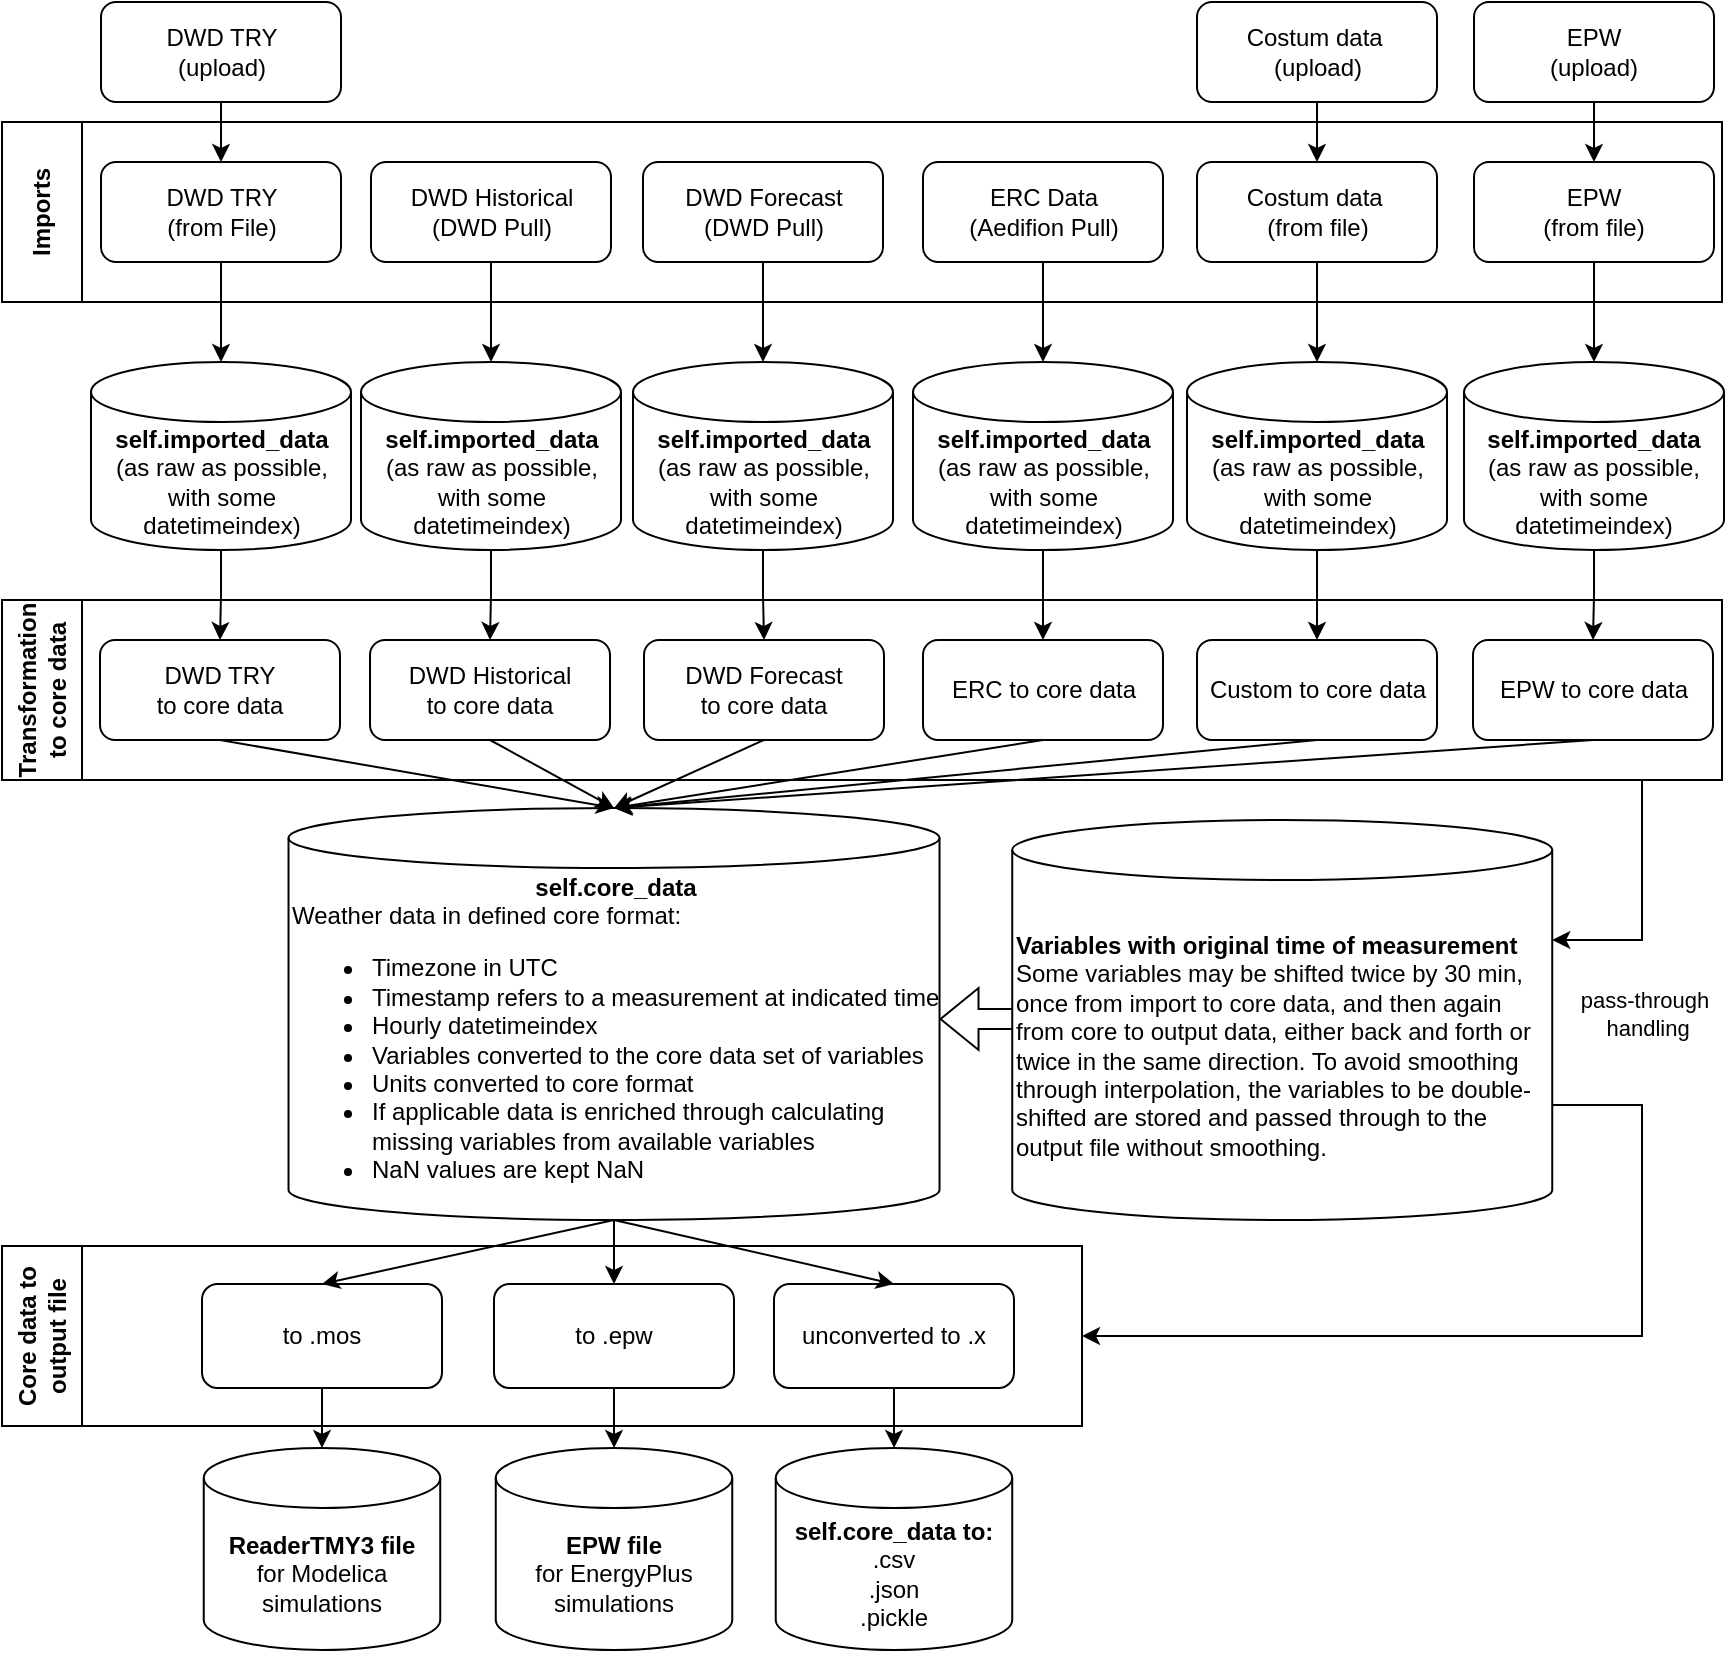 <mxfile version="24.4.0" type="device">
  <diagram id="C5RBs43oDa-KdzZeNtuy" name="Page-1">
    <mxGraphModel dx="1034" dy="1688" grid="1" gridSize="10" guides="1" tooltips="1" connect="1" arrows="1" fold="1" page="1" pageScale="1" pageWidth="827" pageHeight="1169" math="0" shadow="0">
      <root>
        <mxCell id="WIyWlLk6GJQsqaUBKTNV-0" />
        <mxCell id="WIyWlLk6GJQsqaUBKTNV-1" parent="WIyWlLk6GJQsqaUBKTNV-0" />
        <mxCell id="KbH_WFNAOHIMAT9BFTNj-21" value="" style="shape=flexArrow;endArrow=classic;html=1;rounded=0;exitX=0;exitY=0.5;exitDx=0;exitDy=0;exitPerimeter=0;" parent="WIyWlLk6GJQsqaUBKTNV-1" edge="1">
          <mxGeometry width="50" height="50" relative="1" as="geometry">
            <mxPoint x="646.26" y="339.5" as="sourcePoint" />
            <mxPoint x="588.76" y="339.5" as="targetPoint" />
          </mxGeometry>
        </mxCell>
        <mxCell id="tn6FGIf0n3ZcMdlyqICX-29" value="" style="edgeStyle=orthogonalEdgeStyle;rounded=0;orthogonalLoop=1;jettySize=auto;html=1;" parent="WIyWlLk6GJQsqaUBKTNV-1" source="WIyWlLk6GJQsqaUBKTNV-3" target="tn6FGIf0n3ZcMdlyqICX-14" edge="1">
          <mxGeometry relative="1" as="geometry" />
        </mxCell>
        <mxCell id="WIyWlLk6GJQsqaUBKTNV-3" value="DWD Forecast&lt;br&gt;(DWD Pull)" style="rounded=1;whiteSpace=wrap;html=1;fontSize=12;glass=0;strokeWidth=1;shadow=0;" parent="WIyWlLk6GJQsqaUBKTNV-1" vertex="1">
          <mxGeometry x="440.5" y="-89" width="120" height="50" as="geometry" />
        </mxCell>
        <mxCell id="WIyWlLk6GJQsqaUBKTNV-7" value="&lt;div style=&quot;text-align: center;&quot;&gt;&lt;b style=&quot;background-color: initial; border-color: var(--border-color);&quot;&gt;&lt;br&gt;&lt;/b&gt;&lt;/div&gt;&lt;div style=&quot;text-align: center;&quot;&gt;&lt;b style=&quot;background-color: initial; border-color: var(--border-color);&quot;&gt;self.core_data&lt;/b&gt;&lt;/div&gt;Weather data in defined core format:&lt;br&gt;&lt;ul&gt;&lt;li&gt;Timezone in UTC&lt;/li&gt;&lt;li&gt;Timestamp refers to a measurement at indicated time&lt;/li&gt;&lt;li&gt;Hourly datetimeindex&amp;nbsp;&lt;/li&gt;&lt;li&gt;Variables converted to the core data set of variables&lt;/li&gt;&lt;li&gt;Units converted to core format&lt;/li&gt;&lt;li&gt;If applicable data is enriched through calculating missing variables from available variables&lt;/li&gt;&lt;li&gt;&lt;span style=&quot;background-color: initial;&quot;&gt;NaN values are kept NaN&lt;/span&gt;&lt;/li&gt;&lt;/ul&gt;&lt;div&gt;&amp;nbsp;&lt;/div&gt;" style="shape=cylinder3;whiteSpace=wrap;html=1;boundedLbl=1;backgroundOutline=1;size=15;align=left;" parent="WIyWlLk6GJQsqaUBKTNV-1" vertex="1">
          <mxGeometry x="263.26" y="234" width="325.5" height="206" as="geometry" />
        </mxCell>
        <mxCell id="tn6FGIf0n3ZcMdlyqICX-28" value="" style="edgeStyle=orthogonalEdgeStyle;rounded=0;orthogonalLoop=1;jettySize=auto;html=1;" parent="WIyWlLk6GJQsqaUBKTNV-1" source="_qvap0C31M7JRtb-dRH6-0" target="tn6FGIf0n3ZcMdlyqICX-13" edge="1">
          <mxGeometry relative="1" as="geometry" />
        </mxCell>
        <mxCell id="_qvap0C31M7JRtb-dRH6-0" value="DWD Historical&lt;br&gt;(DWD Pull)" style="rounded=1;whiteSpace=wrap;html=1;fontSize=12;glass=0;strokeWidth=1;shadow=0;" parent="WIyWlLk6GJQsqaUBKTNV-1" vertex="1">
          <mxGeometry x="304.5" y="-89" width="120" height="50" as="geometry" />
        </mxCell>
        <mxCell id="tn6FGIf0n3ZcMdlyqICX-27" value="" style="edgeStyle=orthogonalEdgeStyle;rounded=0;orthogonalLoop=1;jettySize=auto;html=1;" parent="WIyWlLk6GJQsqaUBKTNV-1" source="_qvap0C31M7JRtb-dRH6-3" target="tn6FGIf0n3ZcMdlyqICX-2" edge="1">
          <mxGeometry relative="1" as="geometry" />
        </mxCell>
        <mxCell id="_qvap0C31M7JRtb-dRH6-3" value="DWD TRY&lt;br&gt;(from File)" style="rounded=1;whiteSpace=wrap;html=1;fontSize=12;glass=0;strokeWidth=1;shadow=0;" parent="WIyWlLk6GJQsqaUBKTNV-1" vertex="1">
          <mxGeometry x="169.5" y="-89" width="120" height="50" as="geometry" />
        </mxCell>
        <mxCell id="tn6FGIf0n3ZcMdlyqICX-30" value="" style="edgeStyle=orthogonalEdgeStyle;rounded=0;orthogonalLoop=1;jettySize=auto;html=1;" parent="WIyWlLk6GJQsqaUBKTNV-1" source="_qvap0C31M7JRtb-dRH6-4" target="tn6FGIf0n3ZcMdlyqICX-15" edge="1">
          <mxGeometry relative="1" as="geometry" />
        </mxCell>
        <mxCell id="_qvap0C31M7JRtb-dRH6-4" value="ERC Data&lt;br&gt;(Aedifion Pull)" style="rounded=1;whiteSpace=wrap;html=1;fontSize=12;glass=0;strokeWidth=1;shadow=0;" parent="WIyWlLk6GJQsqaUBKTNV-1" vertex="1">
          <mxGeometry x="580.5" y="-89" width="120" height="50" as="geometry" />
        </mxCell>
        <mxCell id="tn6FGIf0n3ZcMdlyqICX-31" value="" style="edgeStyle=orthogonalEdgeStyle;rounded=0;orthogonalLoop=1;jettySize=auto;html=1;entryX=0.5;entryY=0;entryDx=0;entryDy=0;entryPerimeter=0;" parent="WIyWlLk6GJQsqaUBKTNV-1" source="_qvap0C31M7JRtb-dRH6-5" target="tn6FGIf0n3ZcMdlyqICX-16" edge="1">
          <mxGeometry relative="1" as="geometry" />
        </mxCell>
        <mxCell id="_qvap0C31M7JRtb-dRH6-5" value="Costum data&amp;nbsp;&lt;br&gt;(from file)" style="rounded=1;whiteSpace=wrap;html=1;fontSize=12;glass=0;strokeWidth=1;shadow=0;" parent="WIyWlLk6GJQsqaUBKTNV-1" vertex="1">
          <mxGeometry x="717.5" y="-89" width="120" height="50" as="geometry" />
        </mxCell>
        <mxCell id="tn6FGIf0n3ZcMdlyqICX-9" style="edgeStyle=orthogonalEdgeStyle;rounded=0;orthogonalLoop=1;jettySize=auto;html=1;exitX=0.5;exitY=1;exitDx=0;exitDy=0;entryX=0.5;entryY=0;entryDx=0;entryDy=0;entryPerimeter=0;" parent="WIyWlLk6GJQsqaUBKTNV-1" source="_qvap0C31M7JRtb-dRH6-6" target="tn6FGIf0n3ZcMdlyqICX-4" edge="1">
          <mxGeometry relative="1" as="geometry" />
        </mxCell>
        <mxCell id="_qvap0C31M7JRtb-dRH6-6" value="to .mos" style="rounded=1;whiteSpace=wrap;html=1;fontSize=12;glass=0;strokeWidth=1;shadow=0;" parent="WIyWlLk6GJQsqaUBKTNV-1" vertex="1">
          <mxGeometry x="220" y="472" width="120" height="52" as="geometry" />
        </mxCell>
        <mxCell id="tn6FGIf0n3ZcMdlyqICX-11" value="" style="edgeStyle=orthogonalEdgeStyle;rounded=0;orthogonalLoop=1;jettySize=auto;html=1;" parent="WIyWlLk6GJQsqaUBKTNV-1" source="_qvap0C31M7JRtb-dRH6-7" target="tn6FGIf0n3ZcMdlyqICX-6" edge="1">
          <mxGeometry relative="1" as="geometry" />
        </mxCell>
        <mxCell id="_qvap0C31M7JRtb-dRH6-7" value="unconverted to .x" style="rounded=1;whiteSpace=wrap;html=1;fontSize=12;glass=0;strokeWidth=1;shadow=0;" parent="WIyWlLk6GJQsqaUBKTNV-1" vertex="1">
          <mxGeometry x="506" y="472" width="120" height="52" as="geometry" />
        </mxCell>
        <mxCell id="tn6FGIf0n3ZcMdlyqICX-10" style="edgeStyle=orthogonalEdgeStyle;rounded=0;orthogonalLoop=1;jettySize=auto;html=1;exitX=0.5;exitY=1;exitDx=0;exitDy=0;" parent="WIyWlLk6GJQsqaUBKTNV-1" source="_qvap0C31M7JRtb-dRH6-8" target="tn6FGIf0n3ZcMdlyqICX-5" edge="1">
          <mxGeometry relative="1" as="geometry" />
        </mxCell>
        <mxCell id="_qvap0C31M7JRtb-dRH6-8" value="to .epw" style="rounded=1;whiteSpace=wrap;html=1;fontSize=12;glass=0;strokeWidth=1;shadow=0;" parent="WIyWlLk6GJQsqaUBKTNV-1" vertex="1">
          <mxGeometry x="366" y="472" width="120" height="52" as="geometry" />
        </mxCell>
        <mxCell id="_qvap0C31M7JRtb-dRH6-10" value="" style="endArrow=classic;html=1;rounded=0;exitX=0.5;exitY=1;exitDx=0;exitDy=0;entryX=0.5;entryY=0;entryDx=0;entryDy=0;" parent="WIyWlLk6GJQsqaUBKTNV-1" source="WIyWlLk6GJQsqaUBKTNV-7" target="_qvap0C31M7JRtb-dRH6-6" edge="1">
          <mxGeometry width="50" height="50" relative="1" as="geometry">
            <mxPoint x="560" y="468" as="sourcePoint" />
            <mxPoint x="610" y="418" as="targetPoint" />
          </mxGeometry>
        </mxCell>
        <mxCell id="_qvap0C31M7JRtb-dRH6-11" value="" style="endArrow=classic;html=1;rounded=0;exitX=0.5;exitY=1;exitDx=0;exitDy=0;entryX=0.5;entryY=0;entryDx=0;entryDy=0;" parent="WIyWlLk6GJQsqaUBKTNV-1" source="WIyWlLk6GJQsqaUBKTNV-7" target="_qvap0C31M7JRtb-dRH6-8" edge="1">
          <mxGeometry width="50" height="50" relative="1" as="geometry">
            <mxPoint x="501" y="438" as="sourcePoint" />
            <mxPoint x="290" y="498" as="targetPoint" />
          </mxGeometry>
        </mxCell>
        <mxCell id="_qvap0C31M7JRtb-dRH6-12" value="" style="endArrow=classic;html=1;rounded=0;exitX=0.5;exitY=1;exitDx=0;exitDy=0;entryX=0.5;entryY=0;entryDx=0;entryDy=0;" parent="WIyWlLk6GJQsqaUBKTNV-1" source="WIyWlLk6GJQsqaUBKTNV-7" target="_qvap0C31M7JRtb-dRH6-7" edge="1">
          <mxGeometry width="50" height="50" relative="1" as="geometry">
            <mxPoint x="501" y="438" as="sourcePoint" />
            <mxPoint x="436" y="498" as="targetPoint" />
          </mxGeometry>
        </mxCell>
        <mxCell id="tn6FGIf0n3ZcMdlyqICX-43" style="edgeStyle=orthogonalEdgeStyle;rounded=0;orthogonalLoop=1;jettySize=auto;html=1;exitX=0.5;exitY=1;exitDx=0;exitDy=0;entryX=0.5;entryY=0;entryDx=0;entryDy=0;" parent="WIyWlLk6GJQsqaUBKTNV-1" source="tn6FGIf0n3ZcMdlyqICX-0" target="_qvap0C31M7JRtb-dRH6-3" edge="1">
          <mxGeometry relative="1" as="geometry" />
        </mxCell>
        <mxCell id="tn6FGIf0n3ZcMdlyqICX-0" value="DWD TRY&lt;br&gt;(upload)" style="rounded=1;whiteSpace=wrap;html=1;fontSize=12;glass=0;strokeWidth=1;shadow=0;" parent="WIyWlLk6GJQsqaUBKTNV-1" vertex="1">
          <mxGeometry x="169.5" y="-169" width="120" height="50" as="geometry" />
        </mxCell>
        <mxCell id="tn6FGIf0n3ZcMdlyqICX-44" value="" style="edgeStyle=orthogonalEdgeStyle;rounded=0;orthogonalLoop=1;jettySize=auto;html=1;" parent="WIyWlLk6GJQsqaUBKTNV-1" source="tn6FGIf0n3ZcMdlyqICX-1" target="_qvap0C31M7JRtb-dRH6-5" edge="1">
          <mxGeometry relative="1" as="geometry" />
        </mxCell>
        <mxCell id="tn6FGIf0n3ZcMdlyqICX-1" value="Costum data&amp;nbsp;&lt;br&gt;(upload)" style="rounded=1;whiteSpace=wrap;html=1;fontSize=12;glass=0;strokeWidth=1;shadow=0;" parent="WIyWlLk6GJQsqaUBKTNV-1" vertex="1">
          <mxGeometry x="717.5" y="-169" width="120" height="50" as="geometry" />
        </mxCell>
        <mxCell id="tn6FGIf0n3ZcMdlyqICX-32" value="" style="edgeStyle=orthogonalEdgeStyle;rounded=0;orthogonalLoop=1;jettySize=auto;html=1;" parent="WIyWlLk6GJQsqaUBKTNV-1" source="tn6FGIf0n3ZcMdlyqICX-2" target="tn6FGIf0n3ZcMdlyqICX-19" edge="1">
          <mxGeometry relative="1" as="geometry" />
        </mxCell>
        <mxCell id="tn6FGIf0n3ZcMdlyqICX-2" value="&lt;b&gt;self.imported_data&lt;/b&gt;&lt;br&gt;(as raw as possible, with some datetimeindex)" style="shape=cylinder3;whiteSpace=wrap;html=1;boundedLbl=1;backgroundOutline=1;size=15;" parent="WIyWlLk6GJQsqaUBKTNV-1" vertex="1">
          <mxGeometry x="164.5" y="11" width="130" height="94" as="geometry" />
        </mxCell>
        <mxCell id="tn6FGIf0n3ZcMdlyqICX-4" value="&lt;b&gt;ReaderTMY3 file&lt;br&gt;&lt;/b&gt;for Modelica simulations" style="shape=cylinder3;whiteSpace=wrap;html=1;boundedLbl=1;backgroundOutline=1;size=15;" parent="WIyWlLk6GJQsqaUBKTNV-1" vertex="1">
          <mxGeometry x="220.87" y="554" width="118.25" height="101" as="geometry" />
        </mxCell>
        <mxCell id="tn6FGIf0n3ZcMdlyqICX-5" value="&lt;b&gt;EPW file&lt;br&gt;&lt;/b&gt;for EnergyPlus simulations&lt;b&gt;&lt;br&gt;&lt;/b&gt;" style="shape=cylinder3;whiteSpace=wrap;html=1;boundedLbl=1;backgroundOutline=1;size=15;" parent="WIyWlLk6GJQsqaUBKTNV-1" vertex="1">
          <mxGeometry x="366.88" y="554" width="118.25" height="101" as="geometry" />
        </mxCell>
        <mxCell id="tn6FGIf0n3ZcMdlyqICX-6" value="&lt;b&gt;self.core_data to:&lt;br&gt;&lt;/b&gt;.csv&lt;br&gt;.json&lt;br&gt;.pickle&lt;b&gt;&lt;br&gt;&lt;/b&gt;" style="shape=cylinder3;whiteSpace=wrap;html=1;boundedLbl=1;backgroundOutline=1;size=15;" parent="WIyWlLk6GJQsqaUBKTNV-1" vertex="1">
          <mxGeometry x="506.87" y="554" width="118.25" height="101" as="geometry" />
        </mxCell>
        <mxCell id="tn6FGIf0n3ZcMdlyqICX-33" value="" style="edgeStyle=orthogonalEdgeStyle;rounded=0;orthogonalLoop=1;jettySize=auto;html=1;" parent="WIyWlLk6GJQsqaUBKTNV-1" source="tn6FGIf0n3ZcMdlyqICX-13" target="tn6FGIf0n3ZcMdlyqICX-18" edge="1">
          <mxGeometry relative="1" as="geometry" />
        </mxCell>
        <mxCell id="tn6FGIf0n3ZcMdlyqICX-13" value="&lt;b&gt;self.imported_data&lt;/b&gt;&lt;br&gt;(as raw as possible, with some datetimeindex)" style="shape=cylinder3;whiteSpace=wrap;html=1;boundedLbl=1;backgroundOutline=1;size=15;" parent="WIyWlLk6GJQsqaUBKTNV-1" vertex="1">
          <mxGeometry x="299.5" y="11" width="130" height="94" as="geometry" />
        </mxCell>
        <mxCell id="tn6FGIf0n3ZcMdlyqICX-34" value="" style="edgeStyle=orthogonalEdgeStyle;rounded=0;orthogonalLoop=1;jettySize=auto;html=1;" parent="WIyWlLk6GJQsqaUBKTNV-1" source="tn6FGIf0n3ZcMdlyqICX-14" target="tn6FGIf0n3ZcMdlyqICX-17" edge="1">
          <mxGeometry relative="1" as="geometry" />
        </mxCell>
        <mxCell id="tn6FGIf0n3ZcMdlyqICX-14" value="&lt;b&gt;self.imported_data&lt;/b&gt;&lt;br&gt;(as raw as possible, with some datetimeindex)" style="shape=cylinder3;whiteSpace=wrap;html=1;boundedLbl=1;backgroundOutline=1;size=15;" parent="WIyWlLk6GJQsqaUBKTNV-1" vertex="1">
          <mxGeometry x="435.5" y="11" width="130" height="94" as="geometry" />
        </mxCell>
        <mxCell id="tn6FGIf0n3ZcMdlyqICX-35" value="" style="edgeStyle=orthogonalEdgeStyle;rounded=0;orthogonalLoop=1;jettySize=auto;html=1;" parent="WIyWlLk6GJQsqaUBKTNV-1" source="tn6FGIf0n3ZcMdlyqICX-15" target="tn6FGIf0n3ZcMdlyqICX-20" edge="1">
          <mxGeometry relative="1" as="geometry" />
        </mxCell>
        <mxCell id="tn6FGIf0n3ZcMdlyqICX-15" value="&lt;b&gt;self.imported_data&lt;/b&gt;&lt;br&gt;(as raw as possible, with some datetimeindex)" style="shape=cylinder3;whiteSpace=wrap;html=1;boundedLbl=1;backgroundOutline=1;size=15;" parent="WIyWlLk6GJQsqaUBKTNV-1" vertex="1">
          <mxGeometry x="575.5" y="11" width="130" height="94" as="geometry" />
        </mxCell>
        <mxCell id="tn6FGIf0n3ZcMdlyqICX-16" value="&lt;b&gt;self.imported_data&lt;/b&gt;&lt;br&gt;(as raw as possible, with some datetimeindex)" style="shape=cylinder3;whiteSpace=wrap;html=1;boundedLbl=1;backgroundOutline=1;size=15;" parent="WIyWlLk6GJQsqaUBKTNV-1" vertex="1">
          <mxGeometry x="712.5" y="11" width="130" height="94" as="geometry" />
        </mxCell>
        <mxCell id="tn6FGIf0n3ZcMdlyqICX-17" value="DWD Forecast&lt;br&gt;to core data" style="rounded=1;whiteSpace=wrap;html=1;fontSize=12;glass=0;strokeWidth=1;shadow=0;" parent="WIyWlLk6GJQsqaUBKTNV-1" vertex="1">
          <mxGeometry x="441" y="150" width="120" height="50" as="geometry" />
        </mxCell>
        <mxCell id="tn6FGIf0n3ZcMdlyqICX-18" value="DWD Historical&lt;br&gt;to core data" style="rounded=1;whiteSpace=wrap;html=1;fontSize=12;glass=0;strokeWidth=1;shadow=0;" parent="WIyWlLk6GJQsqaUBKTNV-1" vertex="1">
          <mxGeometry x="304" y="150" width="120" height="50" as="geometry" />
        </mxCell>
        <mxCell id="tn6FGIf0n3ZcMdlyqICX-19" value="DWD TRY&lt;br&gt;to core data" style="rounded=1;whiteSpace=wrap;html=1;fontSize=12;glass=0;strokeWidth=1;shadow=0;" parent="WIyWlLk6GJQsqaUBKTNV-1" vertex="1">
          <mxGeometry x="169" y="150" width="120" height="50" as="geometry" />
        </mxCell>
        <mxCell id="tn6FGIf0n3ZcMdlyqICX-20" value="ERC to core data" style="rounded=1;whiteSpace=wrap;html=1;fontSize=12;glass=0;strokeWidth=1;shadow=0;" parent="WIyWlLk6GJQsqaUBKTNV-1" vertex="1">
          <mxGeometry x="580.5" y="150" width="120" height="50" as="geometry" />
        </mxCell>
        <mxCell id="tn6FGIf0n3ZcMdlyqICX-23" value="Imports" style="swimlane;horizontal=0;whiteSpace=wrap;html=1;startSize=40;" parent="WIyWlLk6GJQsqaUBKTNV-1" vertex="1">
          <mxGeometry x="120" y="-109" width="860" height="90" as="geometry" />
        </mxCell>
        <mxCell id="KbH_WFNAOHIMAT9BFTNj-16" style="edgeStyle=orthogonalEdgeStyle;rounded=0;orthogonalLoop=1;jettySize=auto;html=1;entryX=1;entryY=0;entryDx=0;entryDy=60;entryPerimeter=0;" parent="WIyWlLk6GJQsqaUBKTNV-1" target="KbH_WFNAOHIMAT9BFTNj-13" edge="1">
          <mxGeometry relative="1" as="geometry">
            <mxPoint x="940" y="230" as="targetPoint" />
            <Array as="points">
              <mxPoint x="940" y="220" />
              <mxPoint x="940" y="300" />
            </Array>
            <mxPoint x="950" y="220" as="sourcePoint" />
          </mxGeometry>
        </mxCell>
        <mxCell id="KbH_WFNAOHIMAT9BFTNj-20" value="pass-through&lt;br&gt;&amp;nbsp;handling" style="edgeLabel;html=1;align=center;verticalAlign=middle;resizable=0;points=[];" parent="KbH_WFNAOHIMAT9BFTNj-16" vertex="1" connectable="0">
          <mxGeometry x="0.505" y="3" relative="1" as="geometry">
            <mxPoint x="12" y="34" as="offset" />
          </mxGeometry>
        </mxCell>
        <mxCell id="tn6FGIf0n3ZcMdlyqICX-25" value="Transformation &lt;br&gt;to core data" style="swimlane;horizontal=0;whiteSpace=wrap;html=1;startSize=40;" parent="WIyWlLk6GJQsqaUBKTNV-1" vertex="1">
          <mxGeometry x="120" y="130" width="860" height="90" as="geometry" />
        </mxCell>
        <mxCell id="KbH_WFNAOHIMAT9BFTNj-10" value="Custom to core data" style="rounded=1;whiteSpace=wrap;html=1;fontSize=12;glass=0;strokeWidth=1;shadow=0;" parent="tn6FGIf0n3ZcMdlyqICX-25" vertex="1">
          <mxGeometry x="597.5" y="20" width="120" height="50" as="geometry" />
        </mxCell>
        <mxCell id="tn6FGIf0n3ZcMdlyqICX-26" value="Core data to&lt;br&gt;output file" style="swimlane;horizontal=0;whiteSpace=wrap;html=1;startSize=40;" parent="WIyWlLk6GJQsqaUBKTNV-1" vertex="1">
          <mxGeometry x="120" y="453" width="540" height="90" as="geometry" />
        </mxCell>
        <mxCell id="KbH_WFNAOHIMAT9BFTNj-0" value="" style="edgeStyle=orthogonalEdgeStyle;rounded=0;orthogonalLoop=1;jettySize=auto;html=1;" parent="WIyWlLk6GJQsqaUBKTNV-1" source="KbH_WFNAOHIMAT9BFTNj-1" target="KbH_WFNAOHIMAT9BFTNj-5" edge="1">
          <mxGeometry relative="1" as="geometry" />
        </mxCell>
        <mxCell id="KbH_WFNAOHIMAT9BFTNj-1" value="EPW&lt;br&gt;(from file)" style="rounded=1;whiteSpace=wrap;html=1;fontSize=12;glass=0;strokeWidth=1;shadow=0;" parent="WIyWlLk6GJQsqaUBKTNV-1" vertex="1">
          <mxGeometry x="856" y="-89" width="120" height="50" as="geometry" />
        </mxCell>
        <mxCell id="KbH_WFNAOHIMAT9BFTNj-2" style="edgeStyle=orthogonalEdgeStyle;rounded=0;orthogonalLoop=1;jettySize=auto;html=1;exitX=0.5;exitY=1;exitDx=0;exitDy=0;entryX=0.5;entryY=0;entryDx=0;entryDy=0;" parent="WIyWlLk6GJQsqaUBKTNV-1" source="KbH_WFNAOHIMAT9BFTNj-3" target="KbH_WFNAOHIMAT9BFTNj-1" edge="1">
          <mxGeometry relative="1" as="geometry" />
        </mxCell>
        <mxCell id="KbH_WFNAOHIMAT9BFTNj-3" value="EPW&lt;br&gt;(upload)" style="rounded=1;whiteSpace=wrap;html=1;fontSize=12;glass=0;strokeWidth=1;shadow=0;" parent="WIyWlLk6GJQsqaUBKTNV-1" vertex="1">
          <mxGeometry x="856" y="-169" width="120" height="50" as="geometry" />
        </mxCell>
        <mxCell id="KbH_WFNAOHIMAT9BFTNj-4" value="" style="edgeStyle=orthogonalEdgeStyle;rounded=0;orthogonalLoop=1;jettySize=auto;html=1;" parent="WIyWlLk6GJQsqaUBKTNV-1" source="KbH_WFNAOHIMAT9BFTNj-5" target="KbH_WFNAOHIMAT9BFTNj-6" edge="1">
          <mxGeometry relative="1" as="geometry" />
        </mxCell>
        <mxCell id="KbH_WFNAOHIMAT9BFTNj-5" value="&lt;b&gt;self.imported_data&lt;/b&gt;&lt;br&gt;(as raw as possible, with some datetimeindex)" style="shape=cylinder3;whiteSpace=wrap;html=1;boundedLbl=1;backgroundOutline=1;size=15;" parent="WIyWlLk6GJQsqaUBKTNV-1" vertex="1">
          <mxGeometry x="851" y="11" width="130" height="94" as="geometry" />
        </mxCell>
        <mxCell id="KbH_WFNAOHIMAT9BFTNj-6" value="EPW to core data" style="rounded=1;whiteSpace=wrap;html=1;fontSize=12;glass=0;strokeWidth=1;shadow=0;" parent="WIyWlLk6GJQsqaUBKTNV-1" vertex="1">
          <mxGeometry x="855.5" y="150" width="120" height="50" as="geometry" />
        </mxCell>
        <mxCell id="KbH_WFNAOHIMAT9BFTNj-17" style="edgeStyle=orthogonalEdgeStyle;rounded=0;orthogonalLoop=1;jettySize=auto;html=1;exitX=1;exitY=0;exitDx=0;exitDy=142.5;exitPerimeter=0;entryX=1;entryY=0.5;entryDx=0;entryDy=0;" parent="WIyWlLk6GJQsqaUBKTNV-1" source="KbH_WFNAOHIMAT9BFTNj-13" target="tn6FGIf0n3ZcMdlyqICX-26" edge="1">
          <mxGeometry relative="1" as="geometry">
            <Array as="points">
              <mxPoint x="940" y="382" />
              <mxPoint x="940" y="498" />
            </Array>
          </mxGeometry>
        </mxCell>
        <mxCell id="KbH_WFNAOHIMAT9BFTNj-13" value="&lt;b&gt;Variables with original time of measurement&lt;/b&gt;&lt;br&gt;Some variables may be shifted twice by 30 min, once from import to core data, and then again from core to output data, either back and forth or twice in the same direction. To avoid smoothing through interpolation, the variables to be double-shifted are stored and passed through to the output file without smoothing.&amp;nbsp;" style="shape=cylinder3;whiteSpace=wrap;html=1;boundedLbl=1;backgroundOutline=1;size=15;align=left;" parent="WIyWlLk6GJQsqaUBKTNV-1" vertex="1">
          <mxGeometry x="625.12" y="240" width="270" height="200" as="geometry" />
        </mxCell>
        <mxCell id="speNVgc6wiBZaAI2S3co-0" value="" style="endArrow=classic;html=1;rounded=0;exitX=0.5;exitY=1;exitDx=0;exitDy=0;entryX=0.5;entryY=0;entryDx=0;entryDy=0;entryPerimeter=0;" parent="WIyWlLk6GJQsqaUBKTNV-1" source="tn6FGIf0n3ZcMdlyqICX-19" target="WIyWlLk6GJQsqaUBKTNV-7" edge="1">
          <mxGeometry width="50" height="50" relative="1" as="geometry">
            <mxPoint x="420" y="310" as="sourcePoint" />
            <mxPoint x="470" y="260" as="targetPoint" />
          </mxGeometry>
        </mxCell>
        <mxCell id="speNVgc6wiBZaAI2S3co-1" value="" style="endArrow=classic;html=1;rounded=0;exitX=0.5;exitY=1;exitDx=0;exitDy=0;entryX=0.5;entryY=0;entryDx=0;entryDy=0;entryPerimeter=0;" parent="WIyWlLk6GJQsqaUBKTNV-1" source="tn6FGIf0n3ZcMdlyqICX-18" target="WIyWlLk6GJQsqaUBKTNV-7" edge="1">
          <mxGeometry width="50" height="50" relative="1" as="geometry">
            <mxPoint x="239" y="210" as="sourcePoint" />
            <mxPoint x="503" y="244" as="targetPoint" />
          </mxGeometry>
        </mxCell>
        <mxCell id="speNVgc6wiBZaAI2S3co-2" value="" style="endArrow=classic;html=1;rounded=0;exitX=0.5;exitY=1;exitDx=0;exitDy=0;entryX=0.5;entryY=0;entryDx=0;entryDy=0;entryPerimeter=0;" parent="WIyWlLk6GJQsqaUBKTNV-1" source="tn6FGIf0n3ZcMdlyqICX-17" target="WIyWlLk6GJQsqaUBKTNV-7" edge="1">
          <mxGeometry width="50" height="50" relative="1" as="geometry">
            <mxPoint x="249" y="220" as="sourcePoint" />
            <mxPoint x="490" y="230" as="targetPoint" />
          </mxGeometry>
        </mxCell>
        <mxCell id="speNVgc6wiBZaAI2S3co-3" value="" style="endArrow=classic;html=1;rounded=0;exitX=0.5;exitY=1;exitDx=0;exitDy=0;entryX=0.5;entryY=0;entryDx=0;entryDy=0;entryPerimeter=0;" parent="WIyWlLk6GJQsqaUBKTNV-1" source="tn6FGIf0n3ZcMdlyqICX-20" target="WIyWlLk6GJQsqaUBKTNV-7" edge="1">
          <mxGeometry width="50" height="50" relative="1" as="geometry">
            <mxPoint x="259" y="230" as="sourcePoint" />
            <mxPoint x="523" y="264" as="targetPoint" />
          </mxGeometry>
        </mxCell>
        <mxCell id="speNVgc6wiBZaAI2S3co-4" value="" style="endArrow=classic;html=1;rounded=0;entryX=0.5;entryY=0;entryDx=0;entryDy=0;entryPerimeter=0;exitX=0.5;exitY=1;exitDx=0;exitDy=0;" parent="WIyWlLk6GJQsqaUBKTNV-1" source="KbH_WFNAOHIMAT9BFTNj-10" target="WIyWlLk6GJQsqaUBKTNV-7" edge="1">
          <mxGeometry width="50" height="50" relative="1" as="geometry">
            <mxPoint x="730" y="210" as="sourcePoint" />
            <mxPoint x="533" y="274" as="targetPoint" />
          </mxGeometry>
        </mxCell>
        <mxCell id="speNVgc6wiBZaAI2S3co-5" value="" style="endArrow=classic;html=1;rounded=0;exitX=0.5;exitY=1;exitDx=0;exitDy=0;entryX=0.5;entryY=0;entryDx=0;entryDy=0;entryPerimeter=0;" parent="WIyWlLk6GJQsqaUBKTNV-1" source="KbH_WFNAOHIMAT9BFTNj-6" target="WIyWlLk6GJQsqaUBKTNV-7" edge="1">
          <mxGeometry width="50" height="50" relative="1" as="geometry">
            <mxPoint x="279" y="250" as="sourcePoint" />
            <mxPoint x="543" y="284" as="targetPoint" />
          </mxGeometry>
        </mxCell>
        <mxCell id="speNVgc6wiBZaAI2S3co-6" value="" style="edgeStyle=orthogonalEdgeStyle;rounded=0;orthogonalLoop=1;jettySize=auto;html=1;exitX=0.5;exitY=1;exitDx=0;exitDy=0;exitPerimeter=0;entryX=0.5;entryY=0;entryDx=0;entryDy=0;" parent="WIyWlLk6GJQsqaUBKTNV-1" source="tn6FGIf0n3ZcMdlyqICX-16" target="KbH_WFNAOHIMAT9BFTNj-10" edge="1">
          <mxGeometry relative="1" as="geometry">
            <mxPoint x="926" y="110" as="sourcePoint" />
            <mxPoint x="925" y="160" as="targetPoint" />
          </mxGeometry>
        </mxCell>
      </root>
    </mxGraphModel>
  </diagram>
</mxfile>
